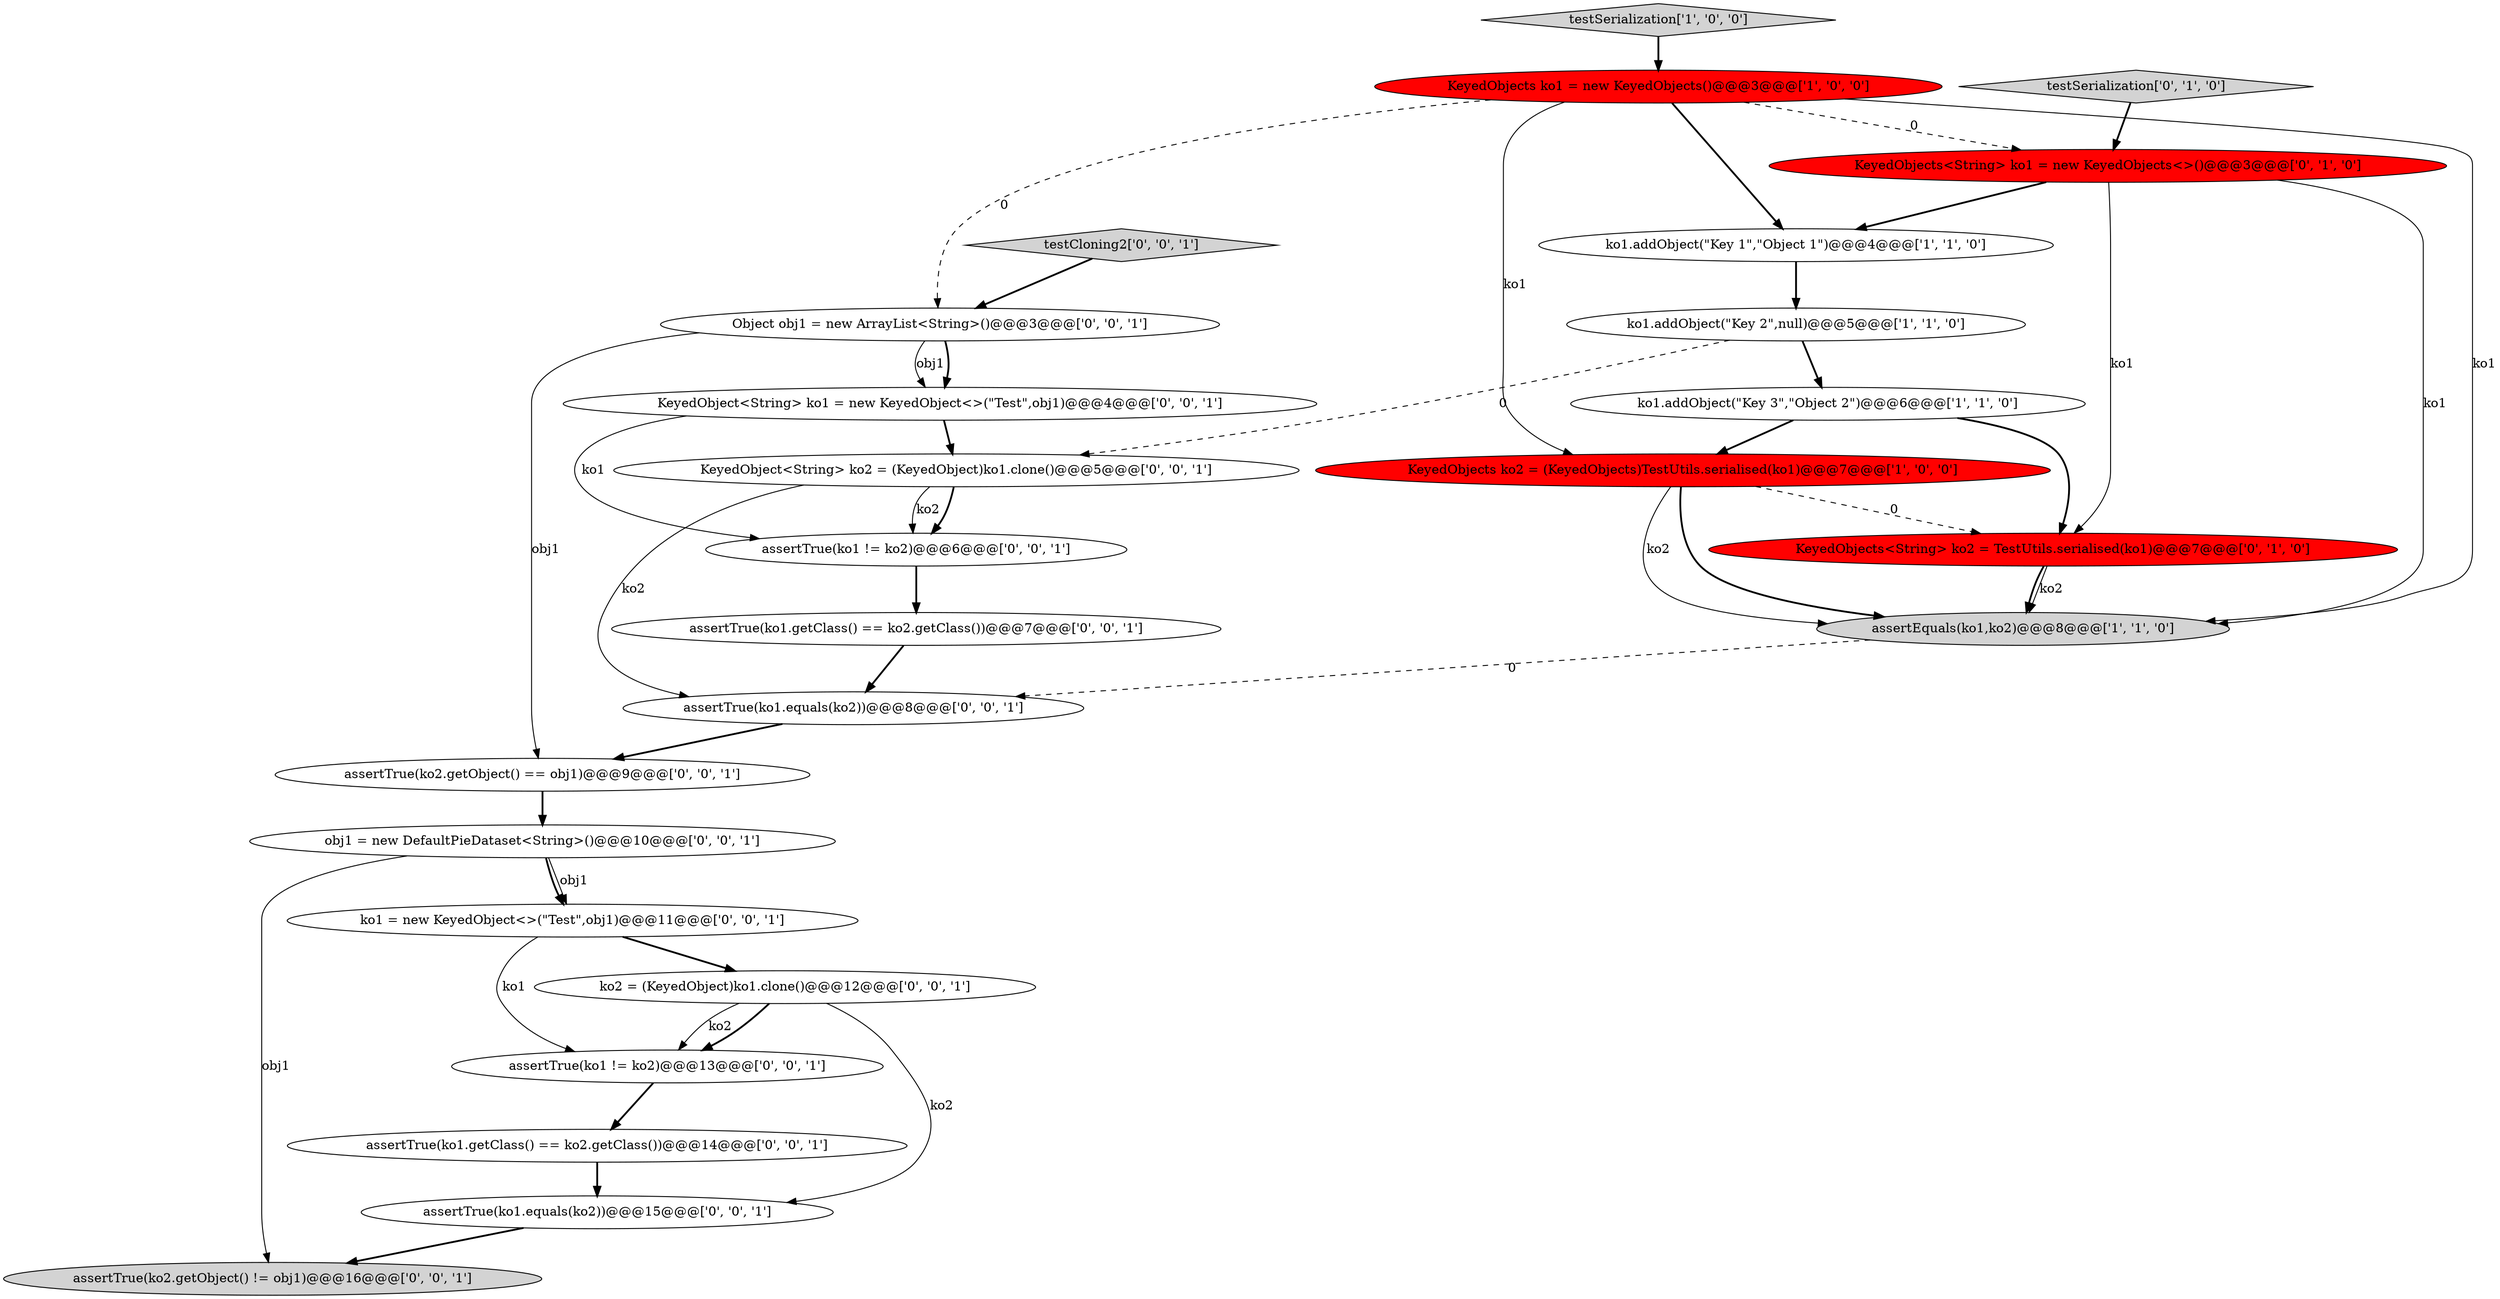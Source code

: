 digraph {
1 [style = filled, label = "testSerialization['1', '0', '0']", fillcolor = lightgray, shape = diamond image = "AAA0AAABBB1BBB"];
4 [style = filled, label = "ko1.addObject(\"Key 1\",\"Object 1\")@@@4@@@['1', '1', '0']", fillcolor = white, shape = ellipse image = "AAA0AAABBB1BBB"];
11 [style = filled, label = "assertTrue(ko1.equals(ko2))@@@8@@@['0', '0', '1']", fillcolor = white, shape = ellipse image = "AAA0AAABBB3BBB"];
17 [style = filled, label = "assertTrue(ko1.getClass() == ko2.getClass())@@@14@@@['0', '0', '1']", fillcolor = white, shape = ellipse image = "AAA0AAABBB3BBB"];
22 [style = filled, label = "assertTrue(ko1.getClass() == ko2.getClass())@@@7@@@['0', '0', '1']", fillcolor = white, shape = ellipse image = "AAA0AAABBB3BBB"];
3 [style = filled, label = "ko1.addObject(\"Key 2\",null)@@@5@@@['1', '1', '0']", fillcolor = white, shape = ellipse image = "AAA0AAABBB1BBB"];
18 [style = filled, label = "obj1 = new DefaultPieDataset<String>()@@@10@@@['0', '0', '1']", fillcolor = white, shape = ellipse image = "AAA0AAABBB3BBB"];
20 [style = filled, label = "KeyedObject<String> ko1 = new KeyedObject<>(\"Test\",obj1)@@@4@@@['0', '0', '1']", fillcolor = white, shape = ellipse image = "AAA0AAABBB3BBB"];
8 [style = filled, label = "KeyedObjects<String> ko1 = new KeyedObjects<>()@@@3@@@['0', '1', '0']", fillcolor = red, shape = ellipse image = "AAA1AAABBB2BBB"];
6 [style = filled, label = "ko1.addObject(\"Key 3\",\"Object 2\")@@@6@@@['1', '1', '0']", fillcolor = white, shape = ellipse image = "AAA0AAABBB1BBB"];
16 [style = filled, label = "assertTrue(ko2.getObject() != obj1)@@@16@@@['0', '0', '1']", fillcolor = lightgray, shape = ellipse image = "AAA0AAABBB3BBB"];
7 [style = filled, label = "testSerialization['0', '1', '0']", fillcolor = lightgray, shape = diamond image = "AAA0AAABBB2BBB"];
2 [style = filled, label = "KeyedObjects ko1 = new KeyedObjects()@@@3@@@['1', '0', '0']", fillcolor = red, shape = ellipse image = "AAA1AAABBB1BBB"];
10 [style = filled, label = "Object obj1 = new ArrayList<String>()@@@3@@@['0', '0', '1']", fillcolor = white, shape = ellipse image = "AAA0AAABBB3BBB"];
5 [style = filled, label = "KeyedObjects ko2 = (KeyedObjects)TestUtils.serialised(ko1)@@@7@@@['1', '0', '0']", fillcolor = red, shape = ellipse image = "AAA1AAABBB1BBB"];
12 [style = filled, label = "ko1 = new KeyedObject<>(\"Test\",obj1)@@@11@@@['0', '0', '1']", fillcolor = white, shape = ellipse image = "AAA0AAABBB3BBB"];
0 [style = filled, label = "assertEquals(ko1,ko2)@@@8@@@['1', '1', '0']", fillcolor = lightgray, shape = ellipse image = "AAA0AAABBB1BBB"];
14 [style = filled, label = "assertTrue(ko1 != ko2)@@@6@@@['0', '0', '1']", fillcolor = white, shape = ellipse image = "AAA0AAABBB3BBB"];
9 [style = filled, label = "KeyedObjects<String> ko2 = TestUtils.serialised(ko1)@@@7@@@['0', '1', '0']", fillcolor = red, shape = ellipse image = "AAA1AAABBB2BBB"];
24 [style = filled, label = "KeyedObject<String> ko2 = (KeyedObject)ko1.clone()@@@5@@@['0', '0', '1']", fillcolor = white, shape = ellipse image = "AAA0AAABBB3BBB"];
21 [style = filled, label = "assertTrue(ko1.equals(ko2))@@@15@@@['0', '0', '1']", fillcolor = white, shape = ellipse image = "AAA0AAABBB3BBB"];
13 [style = filled, label = "testCloning2['0', '0', '1']", fillcolor = lightgray, shape = diamond image = "AAA0AAABBB3BBB"];
23 [style = filled, label = "assertTrue(ko2.getObject() == obj1)@@@9@@@['0', '0', '1']", fillcolor = white, shape = ellipse image = "AAA0AAABBB3BBB"];
15 [style = filled, label = "ko2 = (KeyedObject)ko1.clone()@@@12@@@['0', '0', '1']", fillcolor = white, shape = ellipse image = "AAA0AAABBB3BBB"];
19 [style = filled, label = "assertTrue(ko1 != ko2)@@@13@@@['0', '0', '1']", fillcolor = white, shape = ellipse image = "AAA0AAABBB3BBB"];
13->10 [style = bold, label=""];
4->3 [style = bold, label=""];
10->20 [style = bold, label=""];
9->0 [style = bold, label=""];
2->0 [style = solid, label="ko1"];
24->11 [style = solid, label="ko2"];
12->19 [style = solid, label="ko1"];
18->16 [style = solid, label="obj1"];
3->24 [style = dashed, label="0"];
12->15 [style = bold, label=""];
14->22 [style = bold, label=""];
8->0 [style = solid, label="ko1"];
18->12 [style = bold, label=""];
3->6 [style = bold, label=""];
5->9 [style = dashed, label="0"];
0->11 [style = dashed, label="0"];
15->19 [style = solid, label="ko2"];
19->17 [style = bold, label=""];
9->0 [style = solid, label="ko2"];
15->19 [style = bold, label=""];
7->8 [style = bold, label=""];
2->4 [style = bold, label=""];
2->8 [style = dashed, label="0"];
8->9 [style = solid, label="ko1"];
2->10 [style = dashed, label="0"];
24->14 [style = bold, label=""];
5->0 [style = solid, label="ko2"];
20->14 [style = solid, label="ko1"];
6->5 [style = bold, label=""];
5->0 [style = bold, label=""];
10->23 [style = solid, label="obj1"];
18->12 [style = solid, label="obj1"];
2->5 [style = solid, label="ko1"];
21->16 [style = bold, label=""];
1->2 [style = bold, label=""];
10->20 [style = solid, label="obj1"];
15->21 [style = solid, label="ko2"];
8->4 [style = bold, label=""];
6->9 [style = bold, label=""];
20->24 [style = bold, label=""];
11->23 [style = bold, label=""];
17->21 [style = bold, label=""];
24->14 [style = solid, label="ko2"];
22->11 [style = bold, label=""];
23->18 [style = bold, label=""];
}
